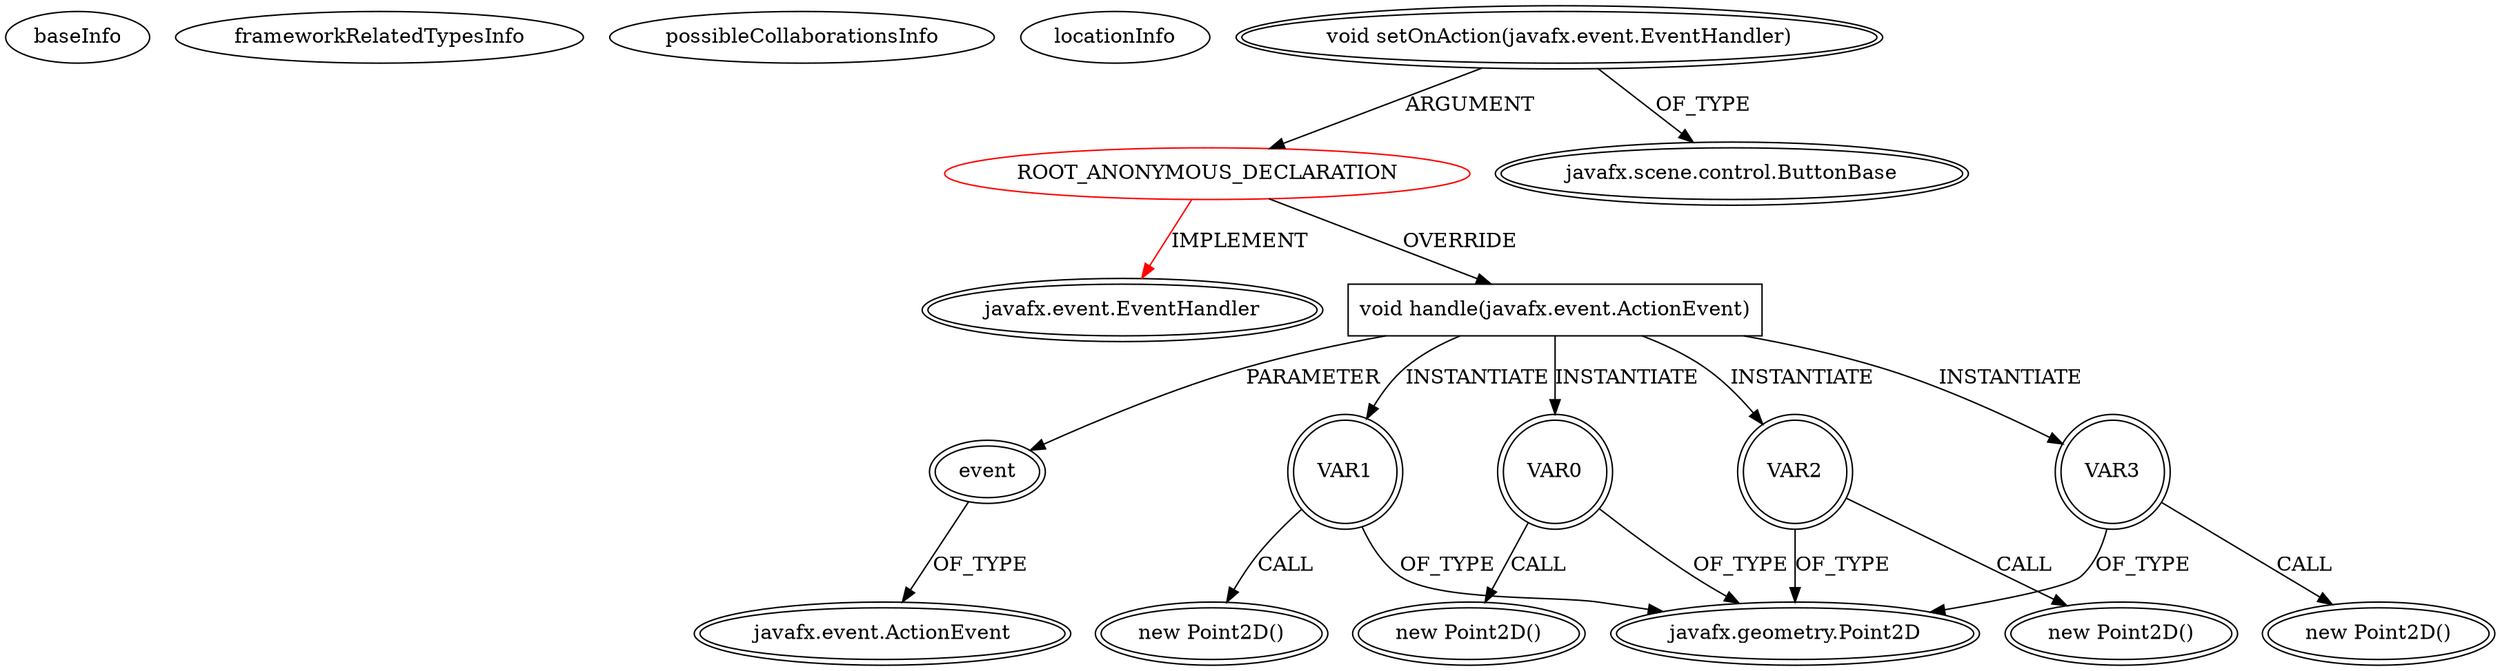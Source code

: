 digraph {
baseInfo[graphId=3179,category="extension_graph",isAnonymous=true,possibleRelation=false]
frameworkRelatedTypesInfo[0="javafx.event.EventHandler"]
possibleCollaborationsInfo[]
locationInfo[projectName="indysvision-EatWorldEditor",filePath="/indysvision-EatWorldEditor/EatWorldEditor-master/src/com/indyvision/eatworld/editor/Main.java",contextSignature="void start(javafx.stage.Stage)",graphId="3179"]
0[label="ROOT_ANONYMOUS_DECLARATION",vertexType="ROOT_ANONYMOUS_DECLARATION",isFrameworkType=false,color=red]
1[label="javafx.event.EventHandler",vertexType="FRAMEWORK_INTERFACE_TYPE",isFrameworkType=true,peripheries=2]
2[label="void setOnAction(javafx.event.EventHandler)",vertexType="OUTSIDE_CALL",isFrameworkType=true,peripheries=2]
3[label="javafx.scene.control.ButtonBase",vertexType="FRAMEWORK_CLASS_TYPE",isFrameworkType=true,peripheries=2]
4[label="void handle(javafx.event.ActionEvent)",vertexType="OVERRIDING_METHOD_DECLARATION",isFrameworkType=false,shape=box]
5[label="event",vertexType="PARAMETER_DECLARATION",isFrameworkType=true,peripheries=2]
6[label="javafx.event.ActionEvent",vertexType="FRAMEWORK_CLASS_TYPE",isFrameworkType=true,peripheries=2]
8[label="VAR0",vertexType="VARIABLE_EXPRESION",isFrameworkType=true,peripheries=2,shape=circle]
9[label="javafx.geometry.Point2D",vertexType="FRAMEWORK_CLASS_TYPE",isFrameworkType=true,peripheries=2]
7[label="new Point2D()",vertexType="CONSTRUCTOR_CALL",isFrameworkType=true,peripheries=2]
11[label="VAR1",vertexType="VARIABLE_EXPRESION",isFrameworkType=true,peripheries=2,shape=circle]
10[label="new Point2D()",vertexType="CONSTRUCTOR_CALL",isFrameworkType=true,peripheries=2]
14[label="VAR2",vertexType="VARIABLE_EXPRESION",isFrameworkType=true,peripheries=2,shape=circle]
13[label="new Point2D()",vertexType="CONSTRUCTOR_CALL",isFrameworkType=true,peripheries=2]
17[label="VAR3",vertexType="VARIABLE_EXPRESION",isFrameworkType=true,peripheries=2,shape=circle]
16[label="new Point2D()",vertexType="CONSTRUCTOR_CALL",isFrameworkType=true,peripheries=2]
0->1[label="IMPLEMENT",color=red]
2->0[label="ARGUMENT"]
2->3[label="OF_TYPE"]
0->4[label="OVERRIDE"]
5->6[label="OF_TYPE"]
4->5[label="PARAMETER"]
4->8[label="INSTANTIATE"]
8->9[label="OF_TYPE"]
8->7[label="CALL"]
4->11[label="INSTANTIATE"]
11->9[label="OF_TYPE"]
11->10[label="CALL"]
4->14[label="INSTANTIATE"]
14->9[label="OF_TYPE"]
14->13[label="CALL"]
4->17[label="INSTANTIATE"]
17->9[label="OF_TYPE"]
17->16[label="CALL"]
}
